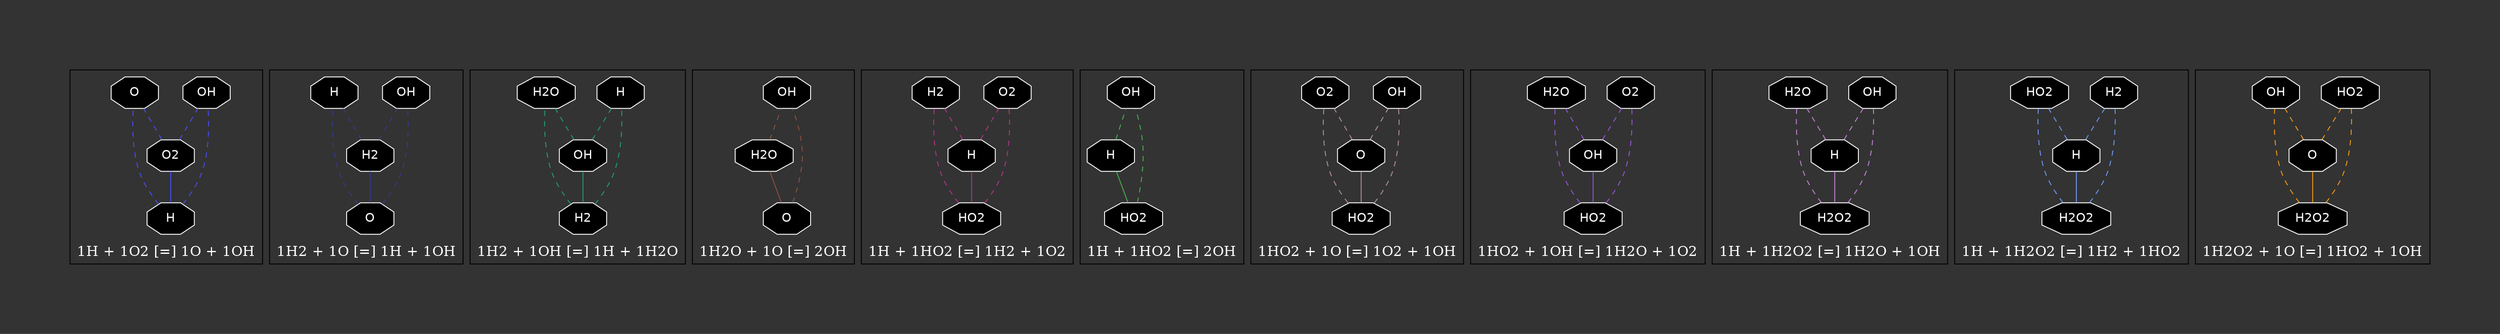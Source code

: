 digraph {
	graph [bgcolor="#333333" fontcolor=white fontsize=16 pad=1 rankdir=BT]
	node [color=white fillcolor=black fontcolor=white fontname=Helvetica shape=octagon style=filled]
	edge [arrowhead=open color=white fontcolor=white fontname=Courier fontsize=12 style=dashed]
	subgraph cluster0Reaction {
		graph [label="1H + 1O2 [=] 1O + 1OH"]
		"1H + 1O2 [=] 1O + 1OH --- H" [label=H rank=min]
		"1H + 1O2 [=] 1O + 1OH --- O2" [label=O2 rank=min]
		"1H + 1O2 [=] 1O + 1OH --- O" [label=O rank=max]
		"1H + 1O2 [=] 1O + 1OH --- OH" [label=OH rank=max]
		"1H + 1O2 [=] 1O + 1OH --- H" -> "1H + 1O2 [=] 1O + 1OH --- O" [arrowhead=none color="#484DF7"]
		"1H + 1O2 [=] 1O + 1OH --- H" -> "1H + 1O2 [=] 1O + 1OH --- OH" [arrowhead=none color="#484DF7"]
		"1H + 1O2 [=] 1O + 1OH --- H" -> "1H + 1O2 [=] 1O + 1OH --- O2" [arrowhead=none color="#484DF7" style=filled]
		"1H + 1O2 [=] 1O + 1OH --- O2" -> "1H + 1O2 [=] 1O + 1OH --- O" [arrowhead=none color="#484DF7"]
		"1H + 1O2 [=] 1O + 1OH --- O2" -> "1H + 1O2 [=] 1O + 1OH --- OH" [arrowhead=none color="#484DF7"]
	}
	subgraph cluster1Reaction {
		graph [label="1H2 + 1O [=] 1H + 1OH"]
		"1H2 + 1O [=] 1H + 1OH --- O" [label=O rank=min]
		"1H2 + 1O [=] 1H + 1OH --- H2" [label=H2 rank=min]
		"1H2 + 1O [=] 1H + 1OH --- H" [label=H rank=max]
		"1H2 + 1O [=] 1H + 1OH --- OH" [label=OH rank=max]
		"1H2 + 1O [=] 1H + 1OH --- O" -> "1H2 + 1O [=] 1H + 1OH --- H" [arrowhead=none color="#34398D"]
		"1H2 + 1O [=] 1H + 1OH --- O" -> "1H2 + 1O [=] 1H + 1OH --- OH" [arrowhead=none color="#34398D"]
		"1H2 + 1O [=] 1H + 1OH --- O" -> "1H2 + 1O [=] 1H + 1OH --- H2" [arrowhead=none color="#34398D" style=filled]
		"1H2 + 1O [=] 1H + 1OH --- H2" -> "1H2 + 1O [=] 1H + 1OH --- H" [arrowhead=none color="#34398D"]
		"1H2 + 1O [=] 1H + 1OH --- H2" -> "1H2 + 1O [=] 1H + 1OH --- OH" [arrowhead=none color="#34398D"]
	}
	subgraph cluster2Reaction {
		graph [label="1H2 + 1OH [=] 1H + 1H2O"]
		"1H2 + 1OH [=] 1H + 1H2O --- H2" [label=H2 rank=min]
		"1H2 + 1OH [=] 1H + 1H2O --- OH" [label=OH rank=min]
		"1H2 + 1OH [=] 1H + 1H2O --- H2O" [label=H2O rank=max]
		"1H2 + 1OH [=] 1H + 1H2O --- H" [label=H rank=max]
		"1H2 + 1OH [=] 1H + 1H2O --- H2" -> "1H2 + 1OH [=] 1H + 1H2O --- H2O" [arrowhead=none color="#1FA172"]
		"1H2 + 1OH [=] 1H + 1H2O --- H2" -> "1H2 + 1OH [=] 1H + 1H2O --- H" [arrowhead=none color="#1FA172"]
		"1H2 + 1OH [=] 1H + 1H2O --- H2" -> "1H2 + 1OH [=] 1H + 1H2O --- OH" [arrowhead=none color="#1FA172" style=filled]
		"1H2 + 1OH [=] 1H + 1H2O --- OH" -> "1H2 + 1OH [=] 1H + 1H2O --- H2O" [arrowhead=none color="#1FA172"]
		"1H2 + 1OH [=] 1H + 1H2O --- OH" -> "1H2 + 1OH [=] 1H + 1H2O --- H" [arrowhead=none color="#1FA172"]
	}
	subgraph cluster3Reaction {
		graph [label="1H2O + 1O [=] 2OH"]
		"1H2O + 1O [=] 2OH --- O" [label=O rank=min]
		"1H2O + 1O [=] 2OH --- H2O" [label=H2O rank=min]
		"1H2O + 1O [=] 2OH --- OH" [label=OH rank=max]
		"1H2O + 1O [=] 2OH --- O" -> "1H2O + 1O [=] 2OH --- OH" [arrowhead=none color="#8E4F41"]
		"1H2O + 1O [=] 2OH --- O" -> "1H2O + 1O [=] 2OH --- H2O" [arrowhead=none color="#8E4F41" style=filled]
		"1H2O + 1O [=] 2OH --- H2O" -> "1H2O + 1O [=] 2OH --- OH" [arrowhead=none color="#8E4F41"]
	}
	subgraph cluster4Reaction {
		graph [label="1H + 1HO2 [=] 1H2 + 1O2"]
		"1H + 1HO2 [=] 1H2 + 1O2 --- HO2" [label=HO2 rank=min]
		"1H + 1HO2 [=] 1H2 + 1O2 --- H" [label=H rank=min]
		"1H + 1HO2 [=] 1H2 + 1O2 --- H2" [label=H2 rank=max]
		"1H + 1HO2 [=] 1H2 + 1O2 --- O2" [label=O2 rank=max]
		"1H + 1HO2 [=] 1H2 + 1O2 --- HO2" -> "1H + 1HO2 [=] 1H2 + 1O2 --- H2" [arrowhead=none color="#B43288"]
		"1H + 1HO2 [=] 1H2 + 1O2 --- HO2" -> "1H + 1HO2 [=] 1H2 + 1O2 --- O2" [arrowhead=none color="#B43288"]
		"1H + 1HO2 [=] 1H2 + 1O2 --- HO2" -> "1H + 1HO2 [=] 1H2 + 1O2 --- H" [arrowhead=none color="#B43288" style=filled]
		"1H + 1HO2 [=] 1H2 + 1O2 --- H" -> "1H + 1HO2 [=] 1H2 + 1O2 --- H2" [arrowhead=none color="#B43288"]
		"1H + 1HO2 [=] 1H2 + 1O2 --- H" -> "1H + 1HO2 [=] 1H2 + 1O2 --- O2" [arrowhead=none color="#B43288"]
	}
	subgraph cluster5Reaction {
		graph [label="1H + 1HO2 [=] 2OH"]
		"1H + 1HO2 [=] 2OH --- HO2" [label=HO2 rank=min]
		"1H + 1HO2 [=] 2OH --- H" [label=H rank=min]
		"1H + 1HO2 [=] 2OH --- OH" [label=OH rank=max]
		"1H + 1HO2 [=] 2OH --- HO2" -> "1H + 1HO2 [=] 2OH --- OH" [arrowhead=none color="#4AB04D"]
		"1H + 1HO2 [=] 2OH --- HO2" -> "1H + 1HO2 [=] 2OH --- H" [arrowhead=none color="#4AB04D" style=filled]
		"1H + 1HO2 [=] 2OH --- H" -> "1H + 1HO2 [=] 2OH --- OH" [arrowhead=none color="#4AB04D"]
	}
	subgraph cluster6Reaction {
		graph [label="1HO2 + 1O [=] 1O2 + 1OH"]
		"1HO2 + 1O [=] 1O2 + 1OH --- HO2" [label=HO2 rank=min]
		"1HO2 + 1O [=] 1O2 + 1OH --- O" [label=O rank=min]
		"1HO2 + 1O [=] 1O2 + 1OH --- O2" [label=O2 rank=max]
		"1HO2 + 1O [=] 1O2 + 1OH --- OH" [label=OH rank=max]
		"1HO2 + 1O [=] 1O2 + 1OH --- HO2" -> "1HO2 + 1O [=] 1O2 + 1OH --- O2" [arrowhead=none color="#B6928E"]
		"1HO2 + 1O [=] 1O2 + 1OH --- HO2" -> "1HO2 + 1O [=] 1O2 + 1OH --- OH" [arrowhead=none color="#B6928E"]
		"1HO2 + 1O [=] 1O2 + 1OH --- HO2" -> "1HO2 + 1O [=] 1O2 + 1OH --- O" [arrowhead=none color="#B6928E" style=filled]
		"1HO2 + 1O [=] 1O2 + 1OH --- O" -> "1HO2 + 1O [=] 1O2 + 1OH --- O2" [arrowhead=none color="#B6928E"]
		"1HO2 + 1O [=] 1O2 + 1OH --- O" -> "1HO2 + 1O [=] 1O2 + 1OH --- OH" [arrowhead=none color="#B6928E"]
	}
	subgraph cluster7Reaction {
		graph [label="1HO2 + 1OH [=] 1H2O + 1O2"]
		"1HO2 + 1OH [=] 1H2O + 1O2 --- HO2" [label=HO2 rank=min]
		"1HO2 + 1OH [=] 1H2O + 1O2 --- OH" [label=OH rank=min]
		"1HO2 + 1OH [=] 1H2O + 1O2 --- H2O" [label=H2O rank=max]
		"1HO2 + 1OH [=] 1H2O + 1O2 --- O2" [label=O2 rank=max]
		"1HO2 + 1OH [=] 1H2O + 1O2 --- HO2" -> "1HO2 + 1OH [=] 1H2O + 1O2 --- H2O" [arrowhead=none color="#9654DC"]
		"1HO2 + 1OH [=] 1H2O + 1O2 --- HO2" -> "1HO2 + 1OH [=] 1H2O + 1O2 --- O2" [arrowhead=none color="#9654DC"]
		"1HO2 + 1OH [=] 1H2O + 1O2 --- HO2" -> "1HO2 + 1OH [=] 1H2O + 1O2 --- OH" [arrowhead=none color="#9654DC" style=filled]
		"1HO2 + 1OH [=] 1H2O + 1O2 --- OH" -> "1HO2 + 1OH [=] 1H2O + 1O2 --- H2O" [arrowhead=none color="#9654DC"]
		"1HO2 + 1OH [=] 1H2O + 1O2 --- OH" -> "1HO2 + 1OH [=] 1H2O + 1O2 --- O2" [arrowhead=none color="#9654DC"]
	}
	subgraph cluster8Reaction {
		graph [label="1H + 1H2O2 [=] 1H2O + 1OH"]
		"1H + 1H2O2 [=] 1H2O + 1OH --- H2O2" [label=H2O2 rank=min]
		"1H + 1H2O2 [=] 1H2O + 1OH --- H" [label=H rank=min]
		"1H + 1H2O2 [=] 1H2O + 1OH --- H2O" [label=H2O rank=max]
		"1H + 1H2O2 [=] 1H2O + 1OH --- OH" [label=OH rank=max]
		"1H + 1H2O2 [=] 1H2O + 1OH --- H2O2" -> "1H + 1H2O2 [=] 1H2O + 1OH --- H2O" [arrowhead=none color="#C483D8"]
		"1H + 1H2O2 [=] 1H2O + 1OH --- H2O2" -> "1H + 1H2O2 [=] 1H2O + 1OH --- OH" [arrowhead=none color="#C483D8"]
		"1H + 1H2O2 [=] 1H2O + 1OH --- H2O2" -> "1H + 1H2O2 [=] 1H2O + 1OH --- H" [arrowhead=none color="#C483D8" style=filled]
		"1H + 1H2O2 [=] 1H2O + 1OH --- H" -> "1H + 1H2O2 [=] 1H2O + 1OH --- H2O" [arrowhead=none color="#C483D8"]
		"1H + 1H2O2 [=] 1H2O + 1OH --- H" -> "1H + 1H2O2 [=] 1H2O + 1OH --- OH" [arrowhead=none color="#C483D8"]
	}
	subgraph cluster9Reaction {
		graph [label="1H + 1H2O2 [=] 1H2 + 1HO2"]
		"1H + 1H2O2 [=] 1H2 + 1HO2 --- H2O2" [label=H2O2 rank=min]
		"1H + 1H2O2 [=] 1H2 + 1HO2 --- H" [label=H rank=min]
		"1H + 1H2O2 [=] 1H2 + 1HO2 --- HO2" [label=HO2 rank=max]
		"1H + 1H2O2 [=] 1H2 + 1HO2 --- H2" [label=H2 rank=max]
		"1H + 1H2O2 [=] 1H2 + 1HO2 --- H2O2" -> "1H + 1H2O2 [=] 1H2 + 1HO2 --- HO2" [arrowhead=none color="#7099F8"]
		"1H + 1H2O2 [=] 1H2 + 1HO2 --- H2O2" -> "1H + 1H2O2 [=] 1H2 + 1HO2 --- H2" [arrowhead=none color="#7099F8"]
		"1H + 1H2O2 [=] 1H2 + 1HO2 --- H2O2" -> "1H + 1H2O2 [=] 1H2 + 1HO2 --- H" [arrowhead=none color="#7099F8" style=filled]
		"1H + 1H2O2 [=] 1H2 + 1HO2 --- H" -> "1H + 1H2O2 [=] 1H2 + 1HO2 --- HO2" [arrowhead=none color="#7099F8"]
		"1H + 1H2O2 [=] 1H2 + 1HO2 --- H" -> "1H + 1H2O2 [=] 1H2 + 1HO2 --- H2" [arrowhead=none color="#7099F8"]
	}
	subgraph cluster10Reaction {
		graph [label="1H2O2 + 1O [=] 1HO2 + 1OH"]
		"1H2O2 + 1O [=] 1HO2 + 1OH --- H2O2" [label=H2O2 rank=min]
		"1H2O2 + 1O [=] 1HO2 + 1OH --- O" [label=O rank=min]
		"1H2O2 + 1O [=] 1HO2 + 1OH --- OH" [label=OH rank=max]
		"1H2O2 + 1O [=] 1HO2 + 1OH --- HO2" [label=HO2 rank=max]
		"1H2O2 + 1O [=] 1HO2 + 1OH --- H2O2" -> "1H2O2 + 1O [=] 1HO2 + 1OH --- OH" [arrowhead=none color="#F59B14"]
		"1H2O2 + 1O [=] 1HO2 + 1OH --- H2O2" -> "1H2O2 + 1O [=] 1HO2 + 1OH --- HO2" [arrowhead=none color="#F59B14"]
		"1H2O2 + 1O [=] 1HO2 + 1OH --- H2O2" -> "1H2O2 + 1O [=] 1HO2 + 1OH --- O" [arrowhead=none color="#F59B14" style=filled]
		"1H2O2 + 1O [=] 1HO2 + 1OH --- O" -> "1H2O2 + 1O [=] 1HO2 + 1OH --- OH" [arrowhead=none color="#F59B14"]
		"1H2O2 + 1O [=] 1HO2 + 1OH --- O" -> "1H2O2 + 1O [=] 1HO2 + 1OH --- HO2" [arrowhead=none color="#F59B14"]
	}
}

